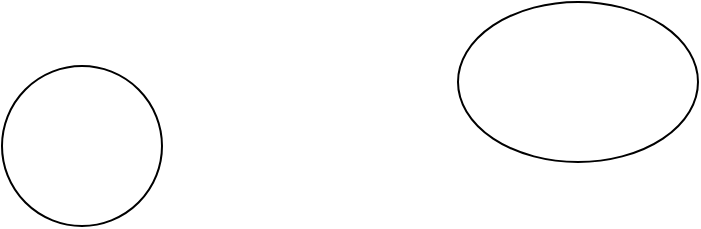 <mxfile version="24.0.6" type="github">
  <diagram name="Trang-1" id="n_XNxpaAUneGnVfp8a41">
    <mxGraphModel dx="1169" dy="1221" grid="0" gridSize="10" guides="1" tooltips="1" connect="1" arrows="1" fold="1" page="0" pageScale="1" pageWidth="827" pageHeight="1169" math="0" shadow="0">
      <root>
        <mxCell id="0" />
        <mxCell id="1" parent="0" />
        <mxCell id="6h49l3aajYLReGwIFggb-1" value="" style="ellipse;whiteSpace=wrap;html=1;aspect=fixed;" vertex="1" parent="1">
          <mxGeometry x="-128" y="28" width="80" height="80" as="geometry" />
        </mxCell>
        <mxCell id="6h49l3aajYLReGwIFggb-2" value="" style="ellipse;whiteSpace=wrap;html=1;" vertex="1" parent="1">
          <mxGeometry x="100" y="-4" width="120" height="80" as="geometry" />
        </mxCell>
      </root>
    </mxGraphModel>
  </diagram>
</mxfile>
